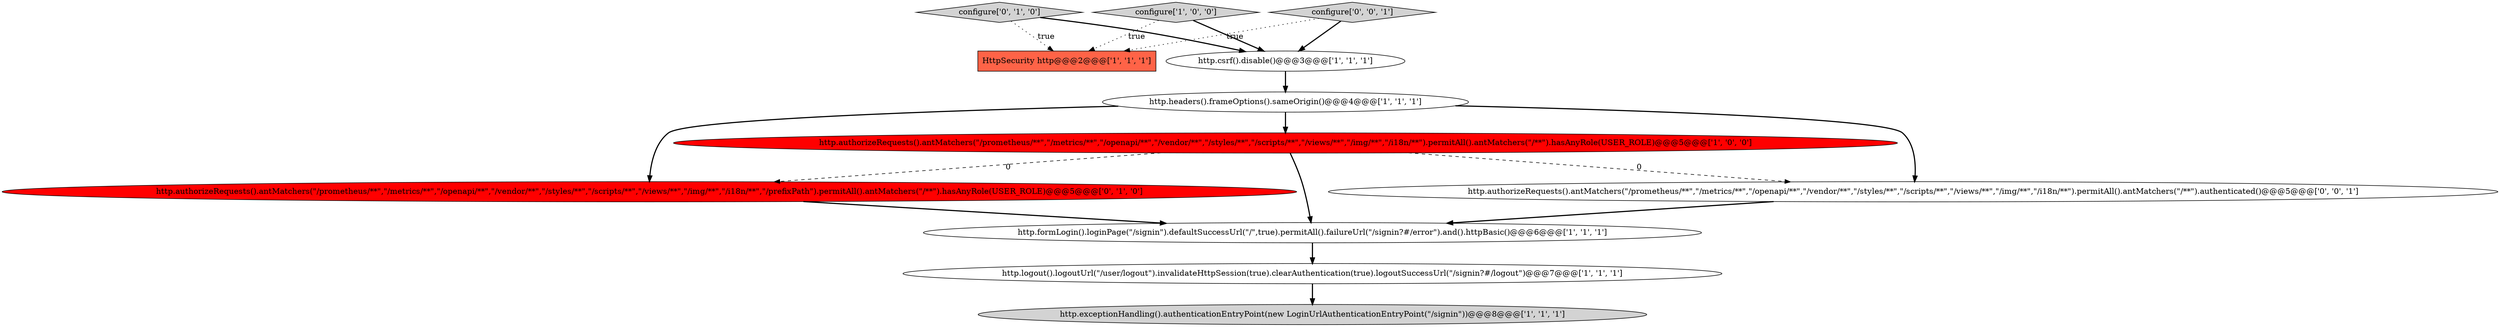digraph {
5 [style = filled, label = "HttpSecurity http@@@2@@@['1', '1', '1']", fillcolor = tomato, shape = box image = "AAA0AAABBB1BBB"];
1 [style = filled, label = "http.headers().frameOptions().sameOrigin()@@@4@@@['1', '1', '1']", fillcolor = white, shape = ellipse image = "AAA0AAABBB1BBB"];
7 [style = filled, label = "http.authorizeRequests().antMatchers(\"/prometheus/**\",\"/metrics/**\",\"/openapi/**\",\"/vendor/**\",\"/styles/**\",\"/scripts/**\",\"/views/**\",\"/img/**\",\"/i18n/**\").permitAll().antMatchers(\"/**\").hasAnyRole(USER_ROLE)@@@5@@@['1', '0', '0']", fillcolor = red, shape = ellipse image = "AAA1AAABBB1BBB"];
0 [style = filled, label = "http.exceptionHandling().authenticationEntryPoint(new LoginUrlAuthenticationEntryPoint(\"/signin\"))@@@8@@@['1', '1', '1']", fillcolor = lightgray, shape = ellipse image = "AAA0AAABBB1BBB"];
9 [style = filled, label = "http.authorizeRequests().antMatchers(\"/prometheus/**\",\"/metrics/**\",\"/openapi/**\",\"/vendor/**\",\"/styles/**\",\"/scripts/**\",\"/views/**\",\"/img/**\",\"/i18n/**\",\"/prefixPath\").permitAll().antMatchers(\"/**\").hasAnyRole(USER_ROLE)@@@5@@@['0', '1', '0']", fillcolor = red, shape = ellipse image = "AAA1AAABBB2BBB"];
2 [style = filled, label = "http.formLogin().loginPage(\"/signin\").defaultSuccessUrl(\"/\",true).permitAll().failureUrl(\"/signin?#/error\").and().httpBasic()@@@6@@@['1', '1', '1']", fillcolor = white, shape = ellipse image = "AAA0AAABBB1BBB"];
3 [style = filled, label = "http.csrf().disable()@@@3@@@['1', '1', '1']", fillcolor = white, shape = ellipse image = "AAA0AAABBB1BBB"];
8 [style = filled, label = "configure['0', '1', '0']", fillcolor = lightgray, shape = diamond image = "AAA0AAABBB2BBB"];
11 [style = filled, label = "configure['0', '0', '1']", fillcolor = lightgray, shape = diamond image = "AAA0AAABBB3BBB"];
10 [style = filled, label = "http.authorizeRequests().antMatchers(\"/prometheus/**\",\"/metrics/**\",\"/openapi/**\",\"/vendor/**\",\"/styles/**\",\"/scripts/**\",\"/views/**\",\"/img/**\",\"/i18n/**\").permitAll().antMatchers(\"/**\").authenticated()@@@5@@@['0', '0', '1']", fillcolor = white, shape = ellipse image = "AAA0AAABBB3BBB"];
6 [style = filled, label = "configure['1', '0', '0']", fillcolor = lightgray, shape = diamond image = "AAA0AAABBB1BBB"];
4 [style = filled, label = "http.logout().logoutUrl(\"/user/logout\").invalidateHttpSession(true).clearAuthentication(true).logoutSuccessUrl(\"/signin?#/logout\")@@@7@@@['1', '1', '1']", fillcolor = white, shape = ellipse image = "AAA0AAABBB1BBB"];
6->3 [style = bold, label=""];
7->10 [style = dashed, label="0"];
10->2 [style = bold, label=""];
6->5 [style = dotted, label="true"];
11->5 [style = dotted, label="true"];
3->1 [style = bold, label=""];
1->10 [style = bold, label=""];
11->3 [style = bold, label=""];
2->4 [style = bold, label=""];
7->2 [style = bold, label=""];
1->7 [style = bold, label=""];
9->2 [style = bold, label=""];
8->5 [style = dotted, label="true"];
7->9 [style = dashed, label="0"];
1->9 [style = bold, label=""];
4->0 [style = bold, label=""];
8->3 [style = bold, label=""];
}
